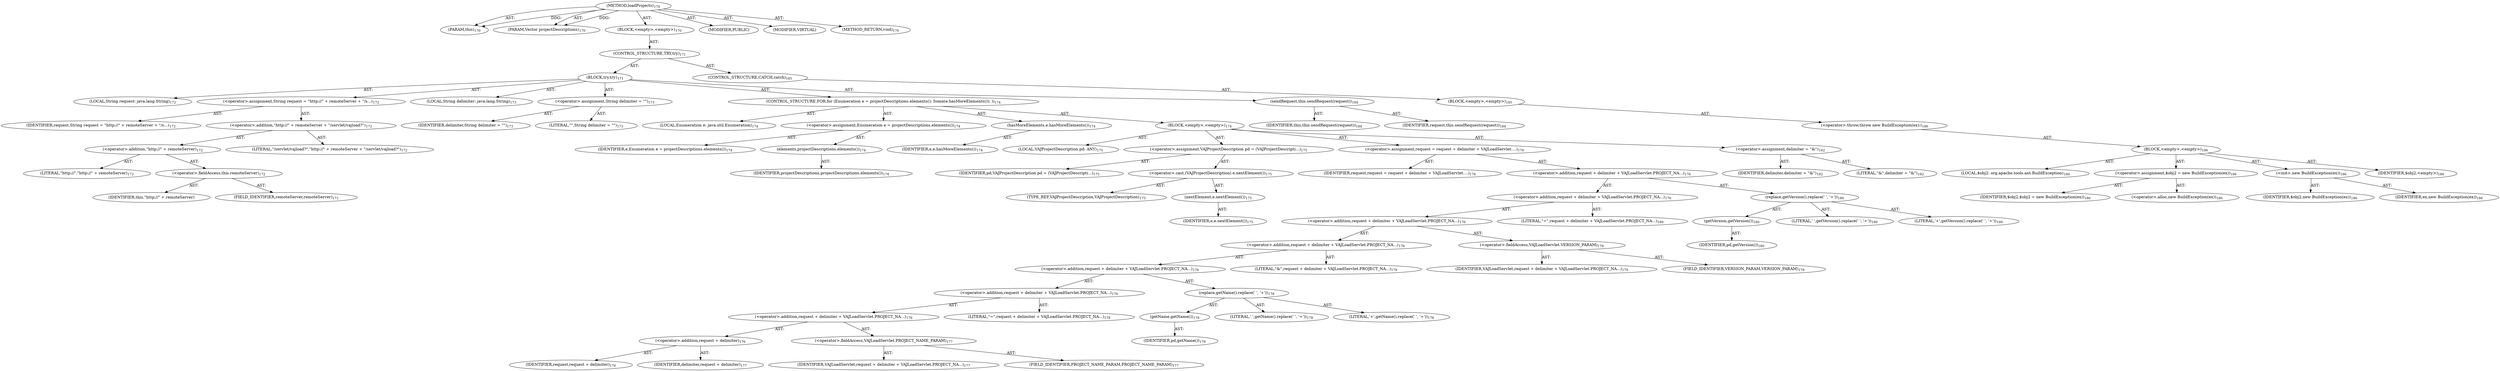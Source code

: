digraph "loadProjects" {  
"111669149700" [label = <(METHOD,loadProjects)<SUB>170</SUB>> ]
"115964116994" [label = <(PARAM,this)<SUB>170</SUB>> ]
"115964117024" [label = <(PARAM,Vector projectDescriptions)<SUB>170</SUB>> ]
"25769803790" [label = <(BLOCK,&lt;empty&gt;,&lt;empty&gt;)<SUB>170</SUB>> ]
"47244640264" [label = <(CONTROL_STRUCTURE,TRY,try)<SUB>171</SUB>> ]
"25769803791" [label = <(BLOCK,try,try)<SUB>171</SUB>> ]
"94489280519" [label = <(LOCAL,String request: java.lang.String)<SUB>172</SUB>> ]
"30064771165" [label = <(&lt;operator&gt;.assignment,String request = &quot;http://&quot; + remoteServer + &quot;/s...)<SUB>172</SUB>> ]
"68719476819" [label = <(IDENTIFIER,request,String request = &quot;http://&quot; + remoteServer + &quot;/s...)<SUB>172</SUB>> ]
"30064771166" [label = <(&lt;operator&gt;.addition,&quot;http://&quot; + remoteServer + &quot;/servlet/vajload?&quot;)<SUB>172</SUB>> ]
"30064771167" [label = <(&lt;operator&gt;.addition,&quot;http://&quot; + remoteServer)<SUB>172</SUB>> ]
"90194313243" [label = <(LITERAL,&quot;http://&quot;,&quot;http://&quot; + remoteServer)<SUB>172</SUB>> ]
"30064771168" [label = <(&lt;operator&gt;.fieldAccess,this.remoteServer)<SUB>172</SUB>> ]
"68719476820" [label = <(IDENTIFIER,this,&quot;http://&quot; + remoteServer)> ]
"55834574864" [label = <(FIELD_IDENTIFIER,remoteServer,remoteServer)<SUB>172</SUB>> ]
"90194313244" [label = <(LITERAL,&quot;/servlet/vajload?&quot;,&quot;http://&quot; + remoteServer + &quot;/servlet/vajload?&quot;)<SUB>172</SUB>> ]
"94489280520" [label = <(LOCAL,String delimiter: java.lang.String)<SUB>173</SUB>> ]
"30064771169" [label = <(&lt;operator&gt;.assignment,String delimiter = &quot;&quot;)<SUB>173</SUB>> ]
"68719476821" [label = <(IDENTIFIER,delimiter,String delimiter = &quot;&quot;)<SUB>173</SUB>> ]
"90194313245" [label = <(LITERAL,&quot;&quot;,String delimiter = &quot;&quot;)<SUB>173</SUB>> ]
"47244640265" [label = <(CONTROL_STRUCTURE,FOR,for (Enumeration e = projectDescriptions.elements(); Some(e.hasMoreElements()); ))<SUB>174</SUB>> ]
"94489280521" [label = <(LOCAL,Enumeration e: java.util.Enumeration)<SUB>174</SUB>> ]
"30064771170" [label = <(&lt;operator&gt;.assignment,Enumeration e = projectDescriptions.elements())<SUB>174</SUB>> ]
"68719476822" [label = <(IDENTIFIER,e,Enumeration e = projectDescriptions.elements())<SUB>174</SUB>> ]
"30064771171" [label = <(elements,projectDescriptions.elements())<SUB>174</SUB>> ]
"68719476823" [label = <(IDENTIFIER,projectDescriptions,projectDescriptions.elements())<SUB>174</SUB>> ]
"30064771172" [label = <(hasMoreElements,e.hasMoreElements())<SUB>174</SUB>> ]
"68719476824" [label = <(IDENTIFIER,e,e.hasMoreElements())<SUB>174</SUB>> ]
"25769803792" [label = <(BLOCK,&lt;empty&gt;,&lt;empty&gt;)<SUB>174</SUB>> ]
"94489280522" [label = <(LOCAL,VAJProjectDescription pd: ANY)<SUB>175</SUB>> ]
"30064771173" [label = <(&lt;operator&gt;.assignment,VAJProjectDescription pd = (VAJProjectDescripti...)<SUB>175</SUB>> ]
"68719476825" [label = <(IDENTIFIER,pd,VAJProjectDescription pd = (VAJProjectDescripti...)<SUB>175</SUB>> ]
"30064771174" [label = <(&lt;operator&gt;.cast,(VAJProjectDescription) e.nextElement())<SUB>175</SUB>> ]
"180388626432" [label = <(TYPE_REF,VAJProjectDescription,VAJProjectDescription)<SUB>175</SUB>> ]
"30064771175" [label = <(nextElement,e.nextElement())<SUB>175</SUB>> ]
"68719476826" [label = <(IDENTIFIER,e,e.nextElement())<SUB>175</SUB>> ]
"30064771176" [label = <(&lt;operator&gt;.assignment,request = request + delimiter + VAJLoadServlet....)<SUB>176</SUB>> ]
"68719476827" [label = <(IDENTIFIER,request,request = request + delimiter + VAJLoadServlet....)<SUB>176</SUB>> ]
"30064771177" [label = <(&lt;operator&gt;.addition,request + delimiter + VAJLoadServlet.PROJECT_NA...)<SUB>176</SUB>> ]
"30064771178" [label = <(&lt;operator&gt;.addition,request + delimiter + VAJLoadServlet.PROJECT_NA...)<SUB>176</SUB>> ]
"30064771179" [label = <(&lt;operator&gt;.addition,request + delimiter + VAJLoadServlet.PROJECT_NA...)<SUB>176</SUB>> ]
"30064771180" [label = <(&lt;operator&gt;.addition,request + delimiter + VAJLoadServlet.PROJECT_NA...)<SUB>176</SUB>> ]
"30064771181" [label = <(&lt;operator&gt;.addition,request + delimiter + VAJLoadServlet.PROJECT_NA...)<SUB>176</SUB>> ]
"30064771182" [label = <(&lt;operator&gt;.addition,request + delimiter + VAJLoadServlet.PROJECT_NA...)<SUB>176</SUB>> ]
"30064771183" [label = <(&lt;operator&gt;.addition,request + delimiter + VAJLoadServlet.PROJECT_NA...)<SUB>176</SUB>> ]
"30064771184" [label = <(&lt;operator&gt;.addition,request + delimiter)<SUB>176</SUB>> ]
"68719476828" [label = <(IDENTIFIER,request,request + delimiter)<SUB>176</SUB>> ]
"68719476829" [label = <(IDENTIFIER,delimiter,request + delimiter)<SUB>177</SUB>> ]
"30064771185" [label = <(&lt;operator&gt;.fieldAccess,VAJLoadServlet.PROJECT_NAME_PARAM)<SUB>177</SUB>> ]
"68719476830" [label = <(IDENTIFIER,VAJLoadServlet,request + delimiter + VAJLoadServlet.PROJECT_NA...)<SUB>177</SUB>> ]
"55834574865" [label = <(FIELD_IDENTIFIER,PROJECT_NAME_PARAM,PROJECT_NAME_PARAM)<SUB>177</SUB>> ]
"90194313246" [label = <(LITERAL,&quot;=&quot;,request + delimiter + VAJLoadServlet.PROJECT_NA...)<SUB>178</SUB>> ]
"30064771186" [label = <(replace,getName().replace(' ', '+'))<SUB>178</SUB>> ]
"30064771187" [label = <(getName,getName())<SUB>178</SUB>> ]
"68719476831" [label = <(IDENTIFIER,pd,getName())<SUB>178</SUB>> ]
"90194313247" [label = <(LITERAL,' ',getName().replace(' ', '+'))<SUB>178</SUB>> ]
"90194313248" [label = <(LITERAL,'+',getName().replace(' ', '+'))<SUB>178</SUB>> ]
"90194313249" [label = <(LITERAL,&quot;&amp;&quot;,request + delimiter + VAJLoadServlet.PROJECT_NA...)<SUB>179</SUB>> ]
"30064771188" [label = <(&lt;operator&gt;.fieldAccess,VAJLoadServlet.VERSION_PARAM)<SUB>179</SUB>> ]
"68719476832" [label = <(IDENTIFIER,VAJLoadServlet,request + delimiter + VAJLoadServlet.PROJECT_NA...)<SUB>179</SUB>> ]
"55834574866" [label = <(FIELD_IDENTIFIER,VERSION_PARAM,VERSION_PARAM)<SUB>179</SUB>> ]
"90194313250" [label = <(LITERAL,&quot;=&quot;,request + delimiter + VAJLoadServlet.PROJECT_NA...)<SUB>180</SUB>> ]
"30064771189" [label = <(replace,getVersion().replace(' ', '+'))<SUB>180</SUB>> ]
"30064771190" [label = <(getVersion,getVersion())<SUB>180</SUB>> ]
"68719476833" [label = <(IDENTIFIER,pd,getVersion())<SUB>180</SUB>> ]
"90194313251" [label = <(LITERAL,' ',getVersion().replace(' ', '+'))<SUB>180</SUB>> ]
"90194313252" [label = <(LITERAL,'+',getVersion().replace(' ', '+'))<SUB>180</SUB>> ]
"30064771191" [label = <(&lt;operator&gt;.assignment,delimiter = &quot;&amp;&quot;)<SUB>182</SUB>> ]
"68719476834" [label = <(IDENTIFIER,delimiter,delimiter = &quot;&amp;&quot;)<SUB>182</SUB>> ]
"90194313253" [label = <(LITERAL,&quot;&amp;&quot;,delimiter = &quot;&amp;&quot;)<SUB>182</SUB>> ]
"30064771192" [label = <(sendRequest,this.sendRequest(request))<SUB>184</SUB>> ]
"68719476740" [label = <(IDENTIFIER,this,this.sendRequest(request))<SUB>184</SUB>> ]
"68719476835" [label = <(IDENTIFIER,request,this.sendRequest(request))<SUB>184</SUB>> ]
"47244640266" [label = <(CONTROL_STRUCTURE,CATCH,catch)<SUB>185</SUB>> ]
"25769803793" [label = <(BLOCK,&lt;empty&gt;,&lt;empty&gt;)<SUB>185</SUB>> ]
"30064771193" [label = <(&lt;operator&gt;.throw,throw new BuildException(ex);)<SUB>186</SUB>> ]
"25769803794" [label = <(BLOCK,&lt;empty&gt;,&lt;empty&gt;)<SUB>186</SUB>> ]
"94489280523" [label = <(LOCAL,$obj2: org.apache.tools.ant.BuildException)<SUB>186</SUB>> ]
"30064771194" [label = <(&lt;operator&gt;.assignment,$obj2 = new BuildException(ex))<SUB>186</SUB>> ]
"68719476836" [label = <(IDENTIFIER,$obj2,$obj2 = new BuildException(ex))<SUB>186</SUB>> ]
"30064771195" [label = <(&lt;operator&gt;.alloc,new BuildException(ex))<SUB>186</SUB>> ]
"30064771196" [label = <(&lt;init&gt;,new BuildException(ex))<SUB>186</SUB>> ]
"68719476837" [label = <(IDENTIFIER,$obj2,new BuildException(ex))<SUB>186</SUB>> ]
"68719476838" [label = <(IDENTIFIER,ex,new BuildException(ex))<SUB>186</SUB>> ]
"68719476839" [label = <(IDENTIFIER,$obj2,&lt;empty&gt;)<SUB>186</SUB>> ]
"133143986184" [label = <(MODIFIER,PUBLIC)> ]
"133143986185" [label = <(MODIFIER,VIRTUAL)> ]
"128849018884" [label = <(METHOD_RETURN,void)<SUB>170</SUB>> ]
  "111669149700" -> "115964116994"  [ label = "AST: "] 
  "111669149700" -> "115964117024"  [ label = "AST: "] 
  "111669149700" -> "25769803790"  [ label = "AST: "] 
  "111669149700" -> "133143986184"  [ label = "AST: "] 
  "111669149700" -> "133143986185"  [ label = "AST: "] 
  "111669149700" -> "128849018884"  [ label = "AST: "] 
  "25769803790" -> "47244640264"  [ label = "AST: "] 
  "47244640264" -> "25769803791"  [ label = "AST: "] 
  "47244640264" -> "47244640266"  [ label = "AST: "] 
  "25769803791" -> "94489280519"  [ label = "AST: "] 
  "25769803791" -> "30064771165"  [ label = "AST: "] 
  "25769803791" -> "94489280520"  [ label = "AST: "] 
  "25769803791" -> "30064771169"  [ label = "AST: "] 
  "25769803791" -> "47244640265"  [ label = "AST: "] 
  "25769803791" -> "30064771192"  [ label = "AST: "] 
  "30064771165" -> "68719476819"  [ label = "AST: "] 
  "30064771165" -> "30064771166"  [ label = "AST: "] 
  "30064771166" -> "30064771167"  [ label = "AST: "] 
  "30064771166" -> "90194313244"  [ label = "AST: "] 
  "30064771167" -> "90194313243"  [ label = "AST: "] 
  "30064771167" -> "30064771168"  [ label = "AST: "] 
  "30064771168" -> "68719476820"  [ label = "AST: "] 
  "30064771168" -> "55834574864"  [ label = "AST: "] 
  "30064771169" -> "68719476821"  [ label = "AST: "] 
  "30064771169" -> "90194313245"  [ label = "AST: "] 
  "47244640265" -> "94489280521"  [ label = "AST: "] 
  "47244640265" -> "30064771170"  [ label = "AST: "] 
  "47244640265" -> "30064771172"  [ label = "AST: "] 
  "47244640265" -> "25769803792"  [ label = "AST: "] 
  "30064771170" -> "68719476822"  [ label = "AST: "] 
  "30064771170" -> "30064771171"  [ label = "AST: "] 
  "30064771171" -> "68719476823"  [ label = "AST: "] 
  "30064771172" -> "68719476824"  [ label = "AST: "] 
  "25769803792" -> "94489280522"  [ label = "AST: "] 
  "25769803792" -> "30064771173"  [ label = "AST: "] 
  "25769803792" -> "30064771176"  [ label = "AST: "] 
  "25769803792" -> "30064771191"  [ label = "AST: "] 
  "30064771173" -> "68719476825"  [ label = "AST: "] 
  "30064771173" -> "30064771174"  [ label = "AST: "] 
  "30064771174" -> "180388626432"  [ label = "AST: "] 
  "30064771174" -> "30064771175"  [ label = "AST: "] 
  "30064771175" -> "68719476826"  [ label = "AST: "] 
  "30064771176" -> "68719476827"  [ label = "AST: "] 
  "30064771176" -> "30064771177"  [ label = "AST: "] 
  "30064771177" -> "30064771178"  [ label = "AST: "] 
  "30064771177" -> "30064771189"  [ label = "AST: "] 
  "30064771178" -> "30064771179"  [ label = "AST: "] 
  "30064771178" -> "90194313250"  [ label = "AST: "] 
  "30064771179" -> "30064771180"  [ label = "AST: "] 
  "30064771179" -> "30064771188"  [ label = "AST: "] 
  "30064771180" -> "30064771181"  [ label = "AST: "] 
  "30064771180" -> "90194313249"  [ label = "AST: "] 
  "30064771181" -> "30064771182"  [ label = "AST: "] 
  "30064771181" -> "30064771186"  [ label = "AST: "] 
  "30064771182" -> "30064771183"  [ label = "AST: "] 
  "30064771182" -> "90194313246"  [ label = "AST: "] 
  "30064771183" -> "30064771184"  [ label = "AST: "] 
  "30064771183" -> "30064771185"  [ label = "AST: "] 
  "30064771184" -> "68719476828"  [ label = "AST: "] 
  "30064771184" -> "68719476829"  [ label = "AST: "] 
  "30064771185" -> "68719476830"  [ label = "AST: "] 
  "30064771185" -> "55834574865"  [ label = "AST: "] 
  "30064771186" -> "30064771187"  [ label = "AST: "] 
  "30064771186" -> "90194313247"  [ label = "AST: "] 
  "30064771186" -> "90194313248"  [ label = "AST: "] 
  "30064771187" -> "68719476831"  [ label = "AST: "] 
  "30064771188" -> "68719476832"  [ label = "AST: "] 
  "30064771188" -> "55834574866"  [ label = "AST: "] 
  "30064771189" -> "30064771190"  [ label = "AST: "] 
  "30064771189" -> "90194313251"  [ label = "AST: "] 
  "30064771189" -> "90194313252"  [ label = "AST: "] 
  "30064771190" -> "68719476833"  [ label = "AST: "] 
  "30064771191" -> "68719476834"  [ label = "AST: "] 
  "30064771191" -> "90194313253"  [ label = "AST: "] 
  "30064771192" -> "68719476740"  [ label = "AST: "] 
  "30064771192" -> "68719476835"  [ label = "AST: "] 
  "47244640266" -> "25769803793"  [ label = "AST: "] 
  "25769803793" -> "30064771193"  [ label = "AST: "] 
  "30064771193" -> "25769803794"  [ label = "AST: "] 
  "25769803794" -> "94489280523"  [ label = "AST: "] 
  "25769803794" -> "30064771194"  [ label = "AST: "] 
  "25769803794" -> "30064771196"  [ label = "AST: "] 
  "25769803794" -> "68719476839"  [ label = "AST: "] 
  "30064771194" -> "68719476836"  [ label = "AST: "] 
  "30064771194" -> "30064771195"  [ label = "AST: "] 
  "30064771196" -> "68719476837"  [ label = "AST: "] 
  "30064771196" -> "68719476838"  [ label = "AST: "] 
  "111669149700" -> "115964116994"  [ label = "DDG: "] 
  "111669149700" -> "115964117024"  [ label = "DDG: "] 
}
